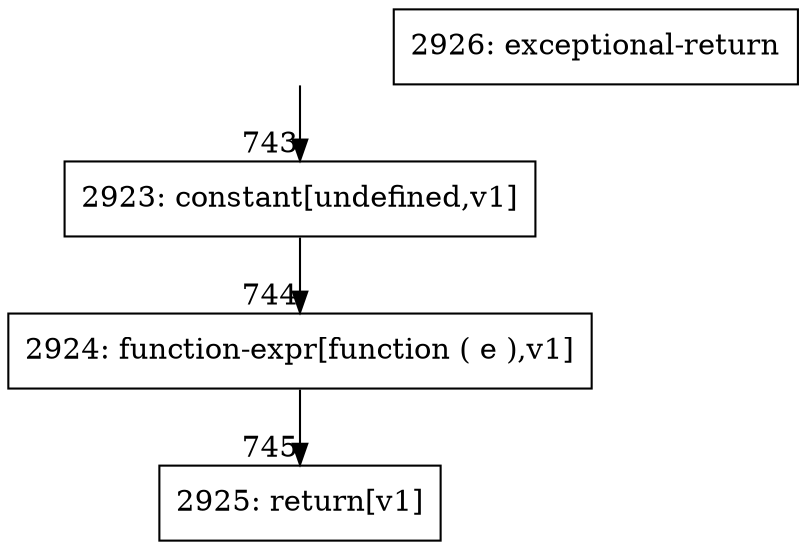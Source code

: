 digraph {
rankdir="TD"
BB_entry13[shape=none,label=""];
BB_entry13 -> BB743 [tailport=s, headport=n, headlabel="    743"]
BB743 [shape=record label="{2923: constant[undefined,v1]}" ] 
BB743 -> BB744 [tailport=s, headport=n, headlabel="      744"]
BB744 [shape=record label="{2924: function-expr[function ( e ),v1]}" ] 
BB744 -> BB745 [tailport=s, headport=n, headlabel="      745"]
BB745 [shape=record label="{2925: return[v1]}" ] 
BB746 [shape=record label="{2926: exceptional-return}" ] 
//#$~ 484
}

